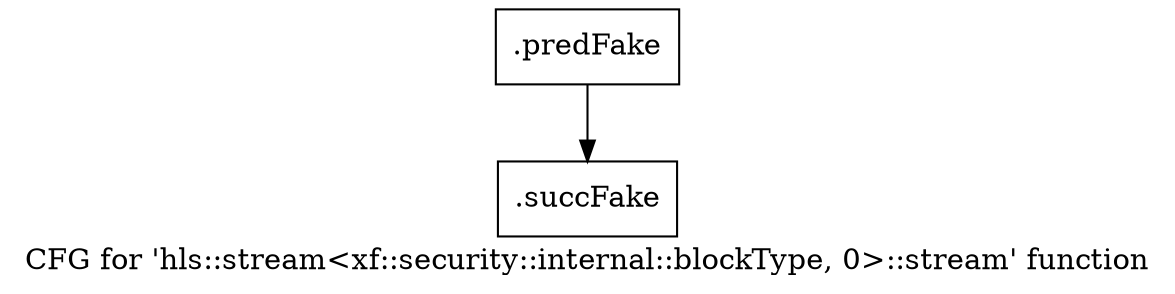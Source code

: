digraph "CFG for 'hls::stream\<xf::security::internal::blockType, 0\>::stream' function" {
	label="CFG for 'hls::stream\<xf::security::internal::blockType, 0\>::stream' function";

	Node0x5be0b20 [shape=record,filename="",linenumber="",label="{.predFake}"];
	Node0x5be0b20 -> Node0x6138480[ callList="" memoryops="" filename="/mnt/xilinx/Vitis_HLS/2021.2/include/hls_stream_thread_unsafe.h" execusionnum="1"];
	Node0x6138480 [shape=record,filename="/mnt/xilinx/Vitis_HLS/2021.2/include/hls_stream_thread_unsafe.h",linenumber="307",label="{.succFake}"];
}

